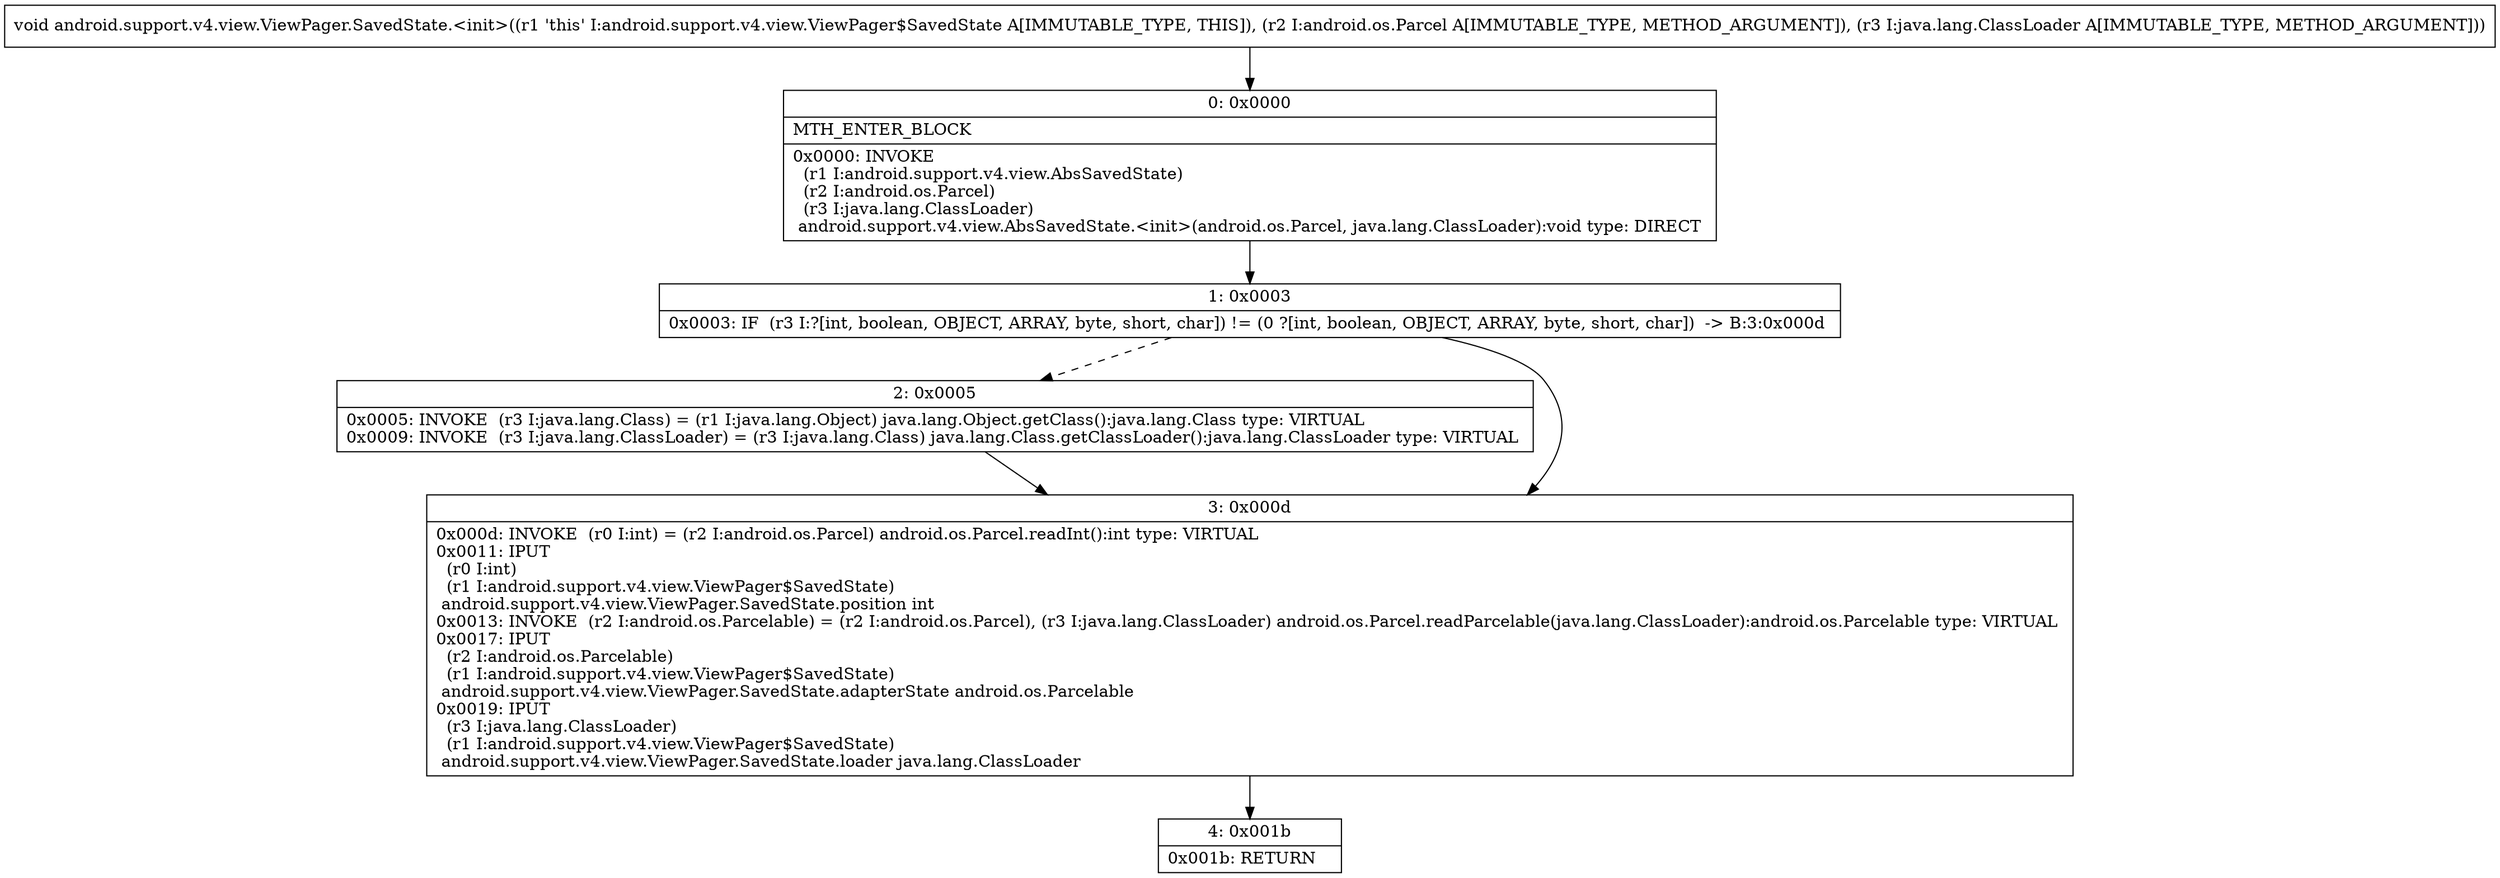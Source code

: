 digraph "CFG forandroid.support.v4.view.ViewPager.SavedState.\<init\>(Landroid\/os\/Parcel;Ljava\/lang\/ClassLoader;)V" {
Node_0 [shape=record,label="{0\:\ 0x0000|MTH_ENTER_BLOCK\l|0x0000: INVOKE  \l  (r1 I:android.support.v4.view.AbsSavedState)\l  (r2 I:android.os.Parcel)\l  (r3 I:java.lang.ClassLoader)\l android.support.v4.view.AbsSavedState.\<init\>(android.os.Parcel, java.lang.ClassLoader):void type: DIRECT \l}"];
Node_1 [shape=record,label="{1\:\ 0x0003|0x0003: IF  (r3 I:?[int, boolean, OBJECT, ARRAY, byte, short, char]) != (0 ?[int, boolean, OBJECT, ARRAY, byte, short, char])  \-\> B:3:0x000d \l}"];
Node_2 [shape=record,label="{2\:\ 0x0005|0x0005: INVOKE  (r3 I:java.lang.Class) = (r1 I:java.lang.Object) java.lang.Object.getClass():java.lang.Class type: VIRTUAL \l0x0009: INVOKE  (r3 I:java.lang.ClassLoader) = (r3 I:java.lang.Class) java.lang.Class.getClassLoader():java.lang.ClassLoader type: VIRTUAL \l}"];
Node_3 [shape=record,label="{3\:\ 0x000d|0x000d: INVOKE  (r0 I:int) = (r2 I:android.os.Parcel) android.os.Parcel.readInt():int type: VIRTUAL \l0x0011: IPUT  \l  (r0 I:int)\l  (r1 I:android.support.v4.view.ViewPager$SavedState)\l android.support.v4.view.ViewPager.SavedState.position int \l0x0013: INVOKE  (r2 I:android.os.Parcelable) = (r2 I:android.os.Parcel), (r3 I:java.lang.ClassLoader) android.os.Parcel.readParcelable(java.lang.ClassLoader):android.os.Parcelable type: VIRTUAL \l0x0017: IPUT  \l  (r2 I:android.os.Parcelable)\l  (r1 I:android.support.v4.view.ViewPager$SavedState)\l android.support.v4.view.ViewPager.SavedState.adapterState android.os.Parcelable \l0x0019: IPUT  \l  (r3 I:java.lang.ClassLoader)\l  (r1 I:android.support.v4.view.ViewPager$SavedState)\l android.support.v4.view.ViewPager.SavedState.loader java.lang.ClassLoader \l}"];
Node_4 [shape=record,label="{4\:\ 0x001b|0x001b: RETURN   \l}"];
MethodNode[shape=record,label="{void android.support.v4.view.ViewPager.SavedState.\<init\>((r1 'this' I:android.support.v4.view.ViewPager$SavedState A[IMMUTABLE_TYPE, THIS]), (r2 I:android.os.Parcel A[IMMUTABLE_TYPE, METHOD_ARGUMENT]), (r3 I:java.lang.ClassLoader A[IMMUTABLE_TYPE, METHOD_ARGUMENT])) }"];
MethodNode -> Node_0;
Node_0 -> Node_1;
Node_1 -> Node_2[style=dashed];
Node_1 -> Node_3;
Node_2 -> Node_3;
Node_3 -> Node_4;
}

